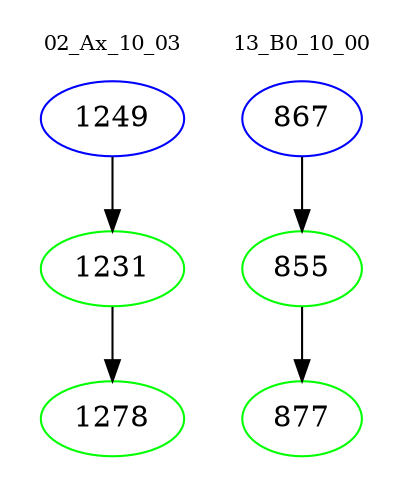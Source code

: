 digraph{
subgraph cluster_0 {
color = white
label = "02_Ax_10_03";
fontsize=10;
T0_1249 [label="1249", color="blue"]
T0_1249 -> T0_1231 [color="black"]
T0_1231 [label="1231", color="green"]
T0_1231 -> T0_1278 [color="black"]
T0_1278 [label="1278", color="green"]
}
subgraph cluster_1 {
color = white
label = "13_B0_10_00";
fontsize=10;
T1_867 [label="867", color="blue"]
T1_867 -> T1_855 [color="black"]
T1_855 [label="855", color="green"]
T1_855 -> T1_877 [color="black"]
T1_877 [label="877", color="green"]
}
}

